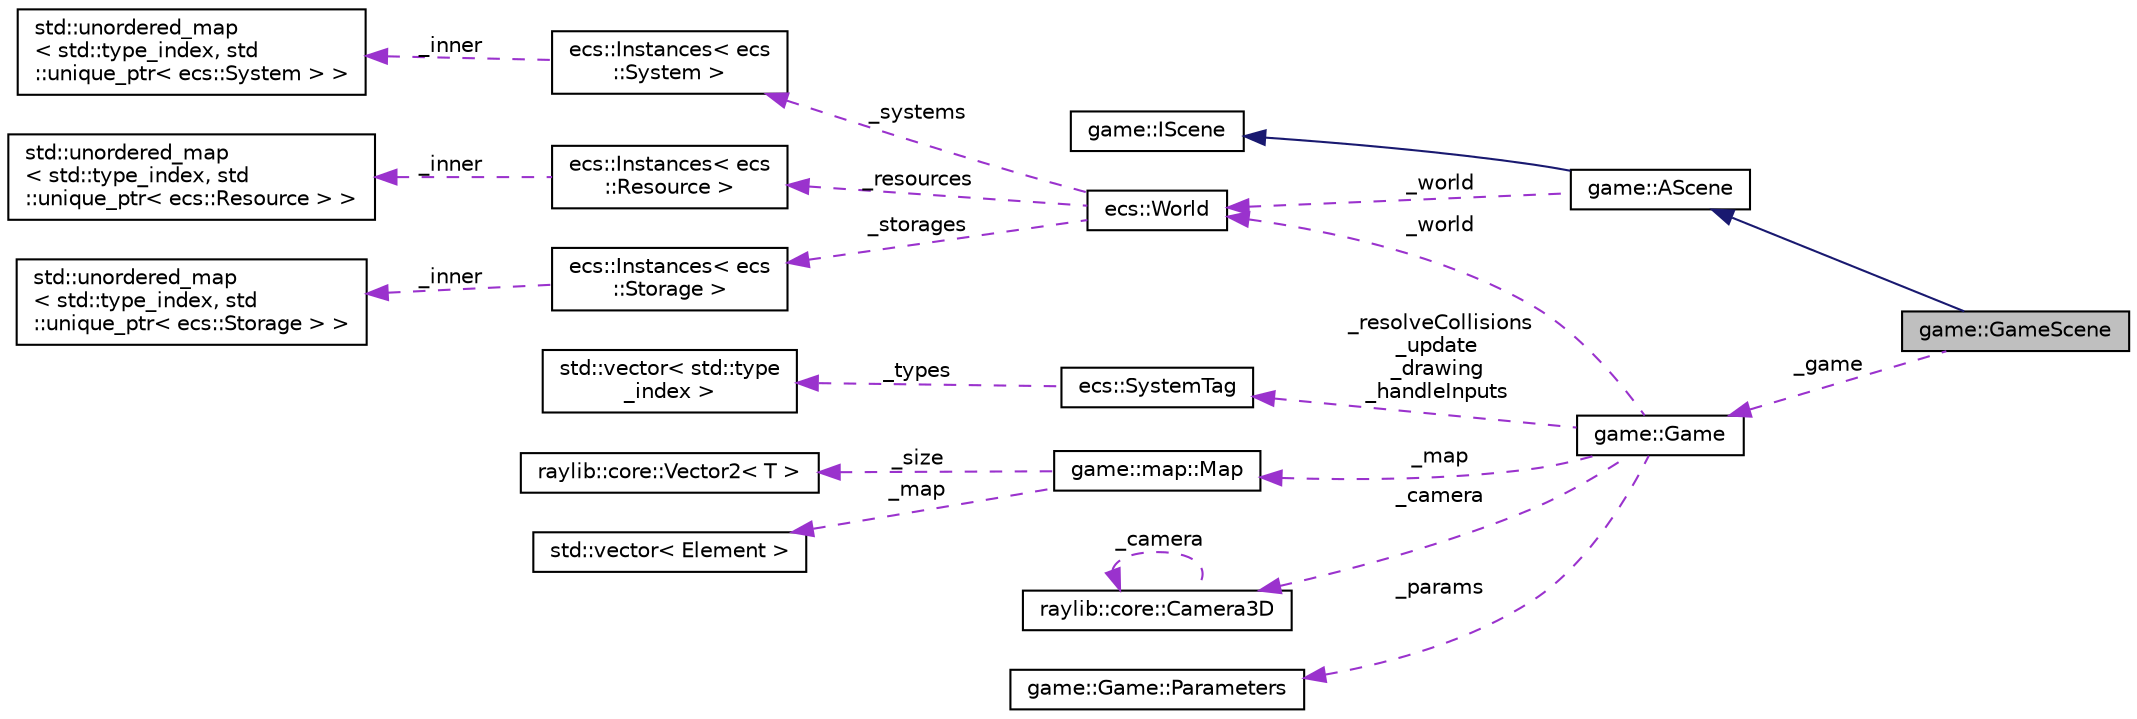 digraph "game::GameScene"
{
 // LATEX_PDF_SIZE
  edge [fontname="Helvetica",fontsize="10",labelfontname="Helvetica",labelfontsize="10"];
  node [fontname="Helvetica",fontsize="10",shape=record];
  rankdir="LR";
  Node1 [label="game::GameScene",height=0.2,width=0.4,color="black", fillcolor="grey75", style="filled", fontcolor="black",tooltip=" "];
  Node2 -> Node1 [dir="back",color="midnightblue",fontsize="10",style="solid",fontname="Helvetica"];
  Node2 [label="game::AScene",height=0.2,width=0.4,color="black", fillcolor="white", style="filled",URL="$classgame_1_1_a_scene.html",tooltip=" "];
  Node3 -> Node2 [dir="back",color="midnightblue",fontsize="10",style="solid",fontname="Helvetica"];
  Node3 [label="game::IScene",height=0.2,width=0.4,color="black", fillcolor="white", style="filled",URL="$classgame_1_1_i_scene.html",tooltip=" "];
  Node4 -> Node2 [dir="back",color="darkorchid3",fontsize="10",style="dashed",label=" _world" ,fontname="Helvetica"];
  Node4 [label="ecs::World",height=0.2,width=0.4,color="black", fillcolor="white", style="filled",URL="$classecs_1_1_world.html",tooltip="Contains all entities and systems."];
  Node5 -> Node4 [dir="back",color="darkorchid3",fontsize="10",style="dashed",label=" _systems" ,fontname="Helvetica"];
  Node5 [label="ecs::Instances\< ecs\l::System \>",height=0.2,width=0.4,color="black", fillcolor="white", style="filled",URL="$classecs_1_1_instances.html",tooltip=" "];
  Node6 -> Node5 [dir="back",color="darkorchid3",fontsize="10",style="dashed",label=" _inner" ,fontname="Helvetica"];
  Node6 [label="std::unordered_map\l\< std::type_index, std\l::unique_ptr\< ecs::System \> \>",height=0.2,width=0.4,color="black", fillcolor="white", style="filled",URL="/home/runner/work/Bomberman-Global-Offensive/Bomberman-Global-Offensive/doc/external/cppreference-doxygen-web.tag.xml$cpp/container/unordered_map.html",tooltip=" "];
  Node7 -> Node4 [dir="back",color="darkorchid3",fontsize="10",style="dashed",label=" _resources" ,fontname="Helvetica"];
  Node7 [label="ecs::Instances\< ecs\l::Resource \>",height=0.2,width=0.4,color="black", fillcolor="white", style="filled",URL="$classecs_1_1_instances.html",tooltip=" "];
  Node8 -> Node7 [dir="back",color="darkorchid3",fontsize="10",style="dashed",label=" _inner" ,fontname="Helvetica"];
  Node8 [label="std::unordered_map\l\< std::type_index, std\l::unique_ptr\< ecs::Resource \> \>",height=0.2,width=0.4,color="black", fillcolor="white", style="filled",URL="/home/runner/work/Bomberman-Global-Offensive/Bomberman-Global-Offensive/doc/external/cppreference-doxygen-web.tag.xml$cpp/container/unordered_map.html",tooltip=" "];
  Node9 -> Node4 [dir="back",color="darkorchid3",fontsize="10",style="dashed",label=" _storages" ,fontname="Helvetica"];
  Node9 [label="ecs::Instances\< ecs\l::Storage \>",height=0.2,width=0.4,color="black", fillcolor="white", style="filled",URL="$classecs_1_1_instances.html",tooltip=" "];
  Node10 -> Node9 [dir="back",color="darkorchid3",fontsize="10",style="dashed",label=" _inner" ,fontname="Helvetica"];
  Node10 [label="std::unordered_map\l\< std::type_index, std\l::unique_ptr\< ecs::Storage \> \>",height=0.2,width=0.4,color="black", fillcolor="white", style="filled",URL="/home/runner/work/Bomberman-Global-Offensive/Bomberman-Global-Offensive/doc/external/cppreference-doxygen-web.tag.xml$cpp/container/unordered_map.html",tooltip=" "];
  Node11 -> Node1 [dir="back",color="darkorchid3",fontsize="10",style="dashed",label=" _game" ,fontname="Helvetica"];
  Node11 [label="game::Game",height=0.2,width=0.4,color="black", fillcolor="white", style="filled",URL="$classgame_1_1_game.html",tooltip="Game class."];
  Node4 -> Node11 [dir="back",color="darkorchid3",fontsize="10",style="dashed",label=" _world" ,fontname="Helvetica"];
  Node12 -> Node11 [dir="back",color="darkorchid3",fontsize="10",style="dashed",label=" _resolveCollisions\n_update\n_drawing\n_handleInputs" ,fontname="Helvetica"];
  Node12 [label="ecs::SystemTag",height=0.2,width=0.4,color="black", fillcolor="white", style="filled",URL="$classecs_1_1_system_tag.html",tooltip="A group of System types."];
  Node13 -> Node12 [dir="back",color="darkorchid3",fontsize="10",style="dashed",label=" _types" ,fontname="Helvetica"];
  Node13 [label="std::vector\< std::type\l_index \>",height=0.2,width=0.4,color="black", fillcolor="white", style="filled",URL="/home/runner/work/Bomberman-Global-Offensive/Bomberman-Global-Offensive/doc/external/cppreference-doxygen-web.tag.xml$cpp/container/vector.html",tooltip=" "];
  Node14 -> Node11 [dir="back",color="darkorchid3",fontsize="10",style="dashed",label=" _map" ,fontname="Helvetica"];
  Node14 [label="game::map::Map",height=0.2,width=0.4,color="black", fillcolor="white", style="filled",URL="$classgame_1_1map_1_1_map.html",tooltip="Bomberman Map."];
  Node15 -> Node14 [dir="back",color="darkorchid3",fontsize="10",style="dashed",label=" _map" ,fontname="Helvetica"];
  Node15 [label="std::vector\< Element \>",height=0.2,width=0.4,color="black", fillcolor="white", style="filled",URL="/home/runner/work/Bomberman-Global-Offensive/Bomberman-Global-Offensive/doc/external/cppreference-doxygen-web.tag.xml$cpp/container/vector.html",tooltip=" "];
  Node16 -> Node14 [dir="back",color="darkorchid3",fontsize="10",style="dashed",label=" _size" ,fontname="Helvetica"];
  Node16 [label="raylib::core::Vector2\< T \>",height=0.2,width=0.4,color="black", fillcolor="white", style="filled",URL="$structraylib_1_1core_1_1_vector2.html",tooltip="The Vector2 struct (compatible with the raylib Vector2)"];
  Node17 -> Node11 [dir="back",color="darkorchid3",fontsize="10",style="dashed",label=" _camera" ,fontname="Helvetica"];
  Node17 [label="raylib::core::Camera3D",height=0.2,width=0.4,color="black", fillcolor="white", style="filled",URL="$classraylib_1_1core_1_1_camera3_d.html",tooltip="The Camera3D class that encapsulates the raylib 3D camera."];
  Node17 -> Node17 [dir="back",color="darkorchid3",fontsize="10",style="dashed",label=" _camera" ,fontname="Helvetica"];
  Node18 -> Node11 [dir="back",color="darkorchid3",fontsize="10",style="dashed",label=" _params" ,fontname="Helvetica"];
  Node18 [label="game::Game::Parameters",height=0.2,width=0.4,color="black", fillcolor="white", style="filled",URL="$structgame_1_1_game_1_1_parameters.html",tooltip="Game parameters."];
}
